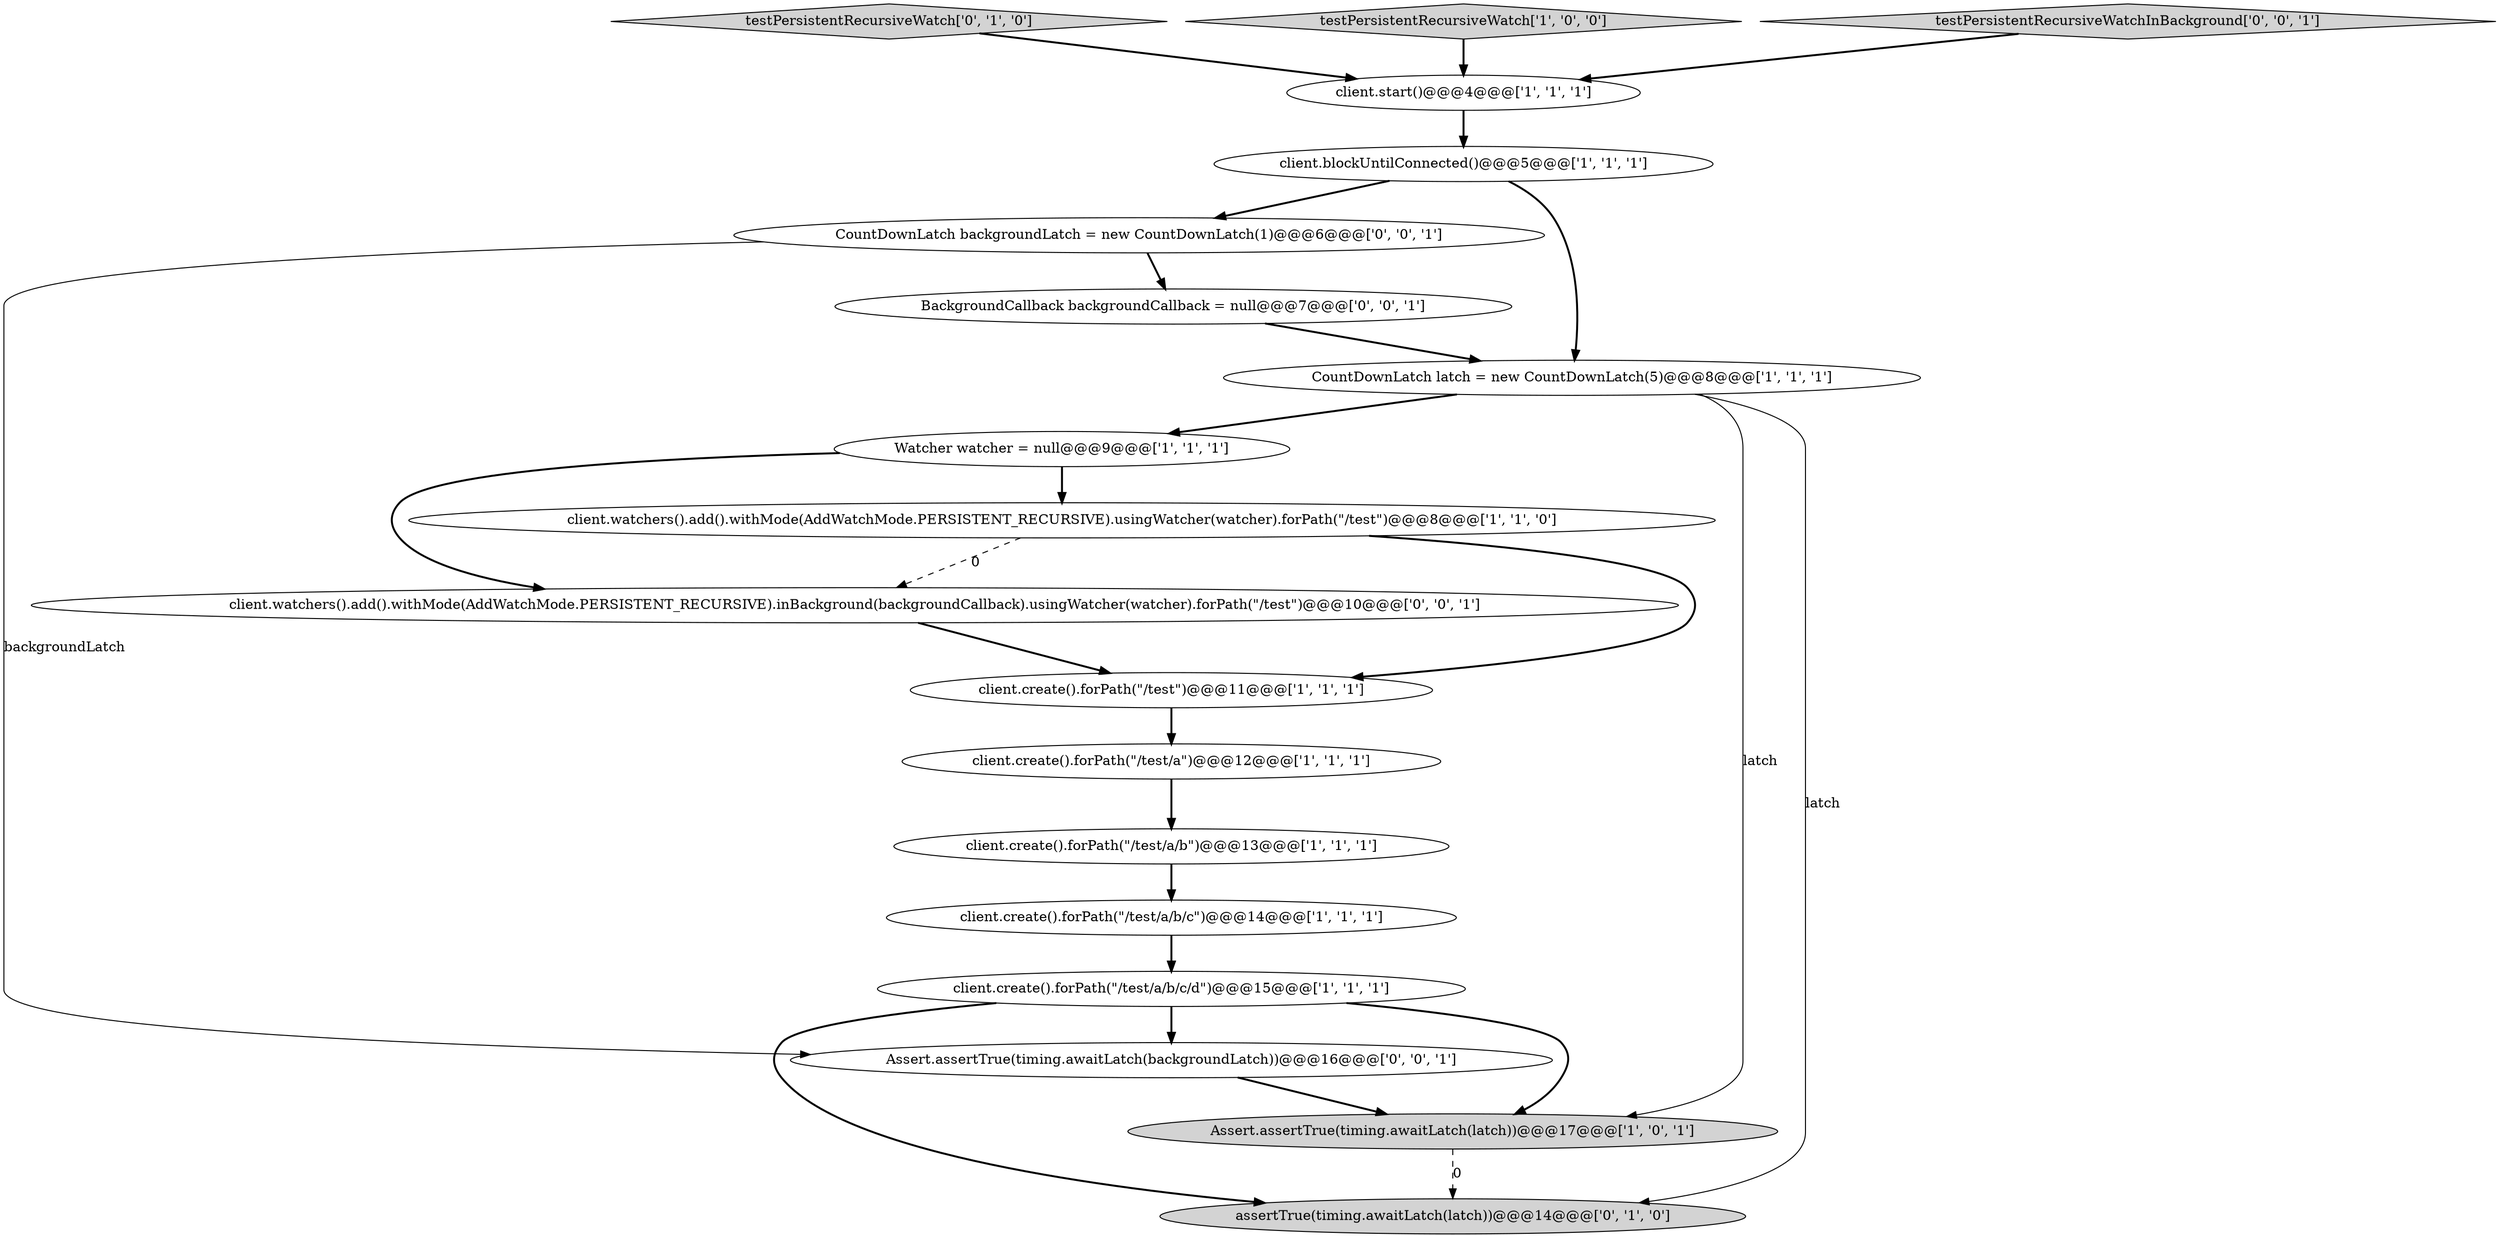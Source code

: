 digraph {
13 [style = filled, label = "testPersistentRecursiveWatch['0', '1', '0']", fillcolor = lightgray, shape = diamond image = "AAA0AAABBB2BBB"];
6 [style = filled, label = "client.blockUntilConnected()@@@5@@@['1', '1', '1']", fillcolor = white, shape = ellipse image = "AAA0AAABBB1BBB"];
8 [style = filled, label = "Watcher watcher = null@@@9@@@['1', '1', '1']", fillcolor = white, shape = ellipse image = "AAA0AAABBB1BBB"];
5 [style = filled, label = "client.start()@@@4@@@['1', '1', '1']", fillcolor = white, shape = ellipse image = "AAA0AAABBB1BBB"];
17 [style = filled, label = "client.watchers().add().withMode(AddWatchMode.PERSISTENT_RECURSIVE).inBackground(backgroundCallback).usingWatcher(watcher).forPath(\"/test\")@@@10@@@['0', '0', '1']", fillcolor = white, shape = ellipse image = "AAA0AAABBB3BBB"];
0 [style = filled, label = "client.create().forPath(\"/test\")@@@11@@@['1', '1', '1']", fillcolor = white, shape = ellipse image = "AAA0AAABBB1BBB"];
1 [style = filled, label = "client.create().forPath(\"/test/a/b/c/d\")@@@15@@@['1', '1', '1']", fillcolor = white, shape = ellipse image = "AAA0AAABBB1BBB"];
2 [style = filled, label = "Assert.assertTrue(timing.awaitLatch(latch))@@@17@@@['1', '0', '1']", fillcolor = lightgray, shape = ellipse image = "AAA0AAABBB1BBB"];
7 [style = filled, label = "testPersistentRecursiveWatch['1', '0', '0']", fillcolor = lightgray, shape = diamond image = "AAA0AAABBB1BBB"];
9 [style = filled, label = "client.create().forPath(\"/test/a/b/c\")@@@14@@@['1', '1', '1']", fillcolor = white, shape = ellipse image = "AAA0AAABBB1BBB"];
12 [style = filled, label = "assertTrue(timing.awaitLatch(latch))@@@14@@@['0', '1', '0']", fillcolor = lightgray, shape = ellipse image = "AAA1AAABBB2BBB"];
16 [style = filled, label = "BackgroundCallback backgroundCallback = null@@@7@@@['0', '0', '1']", fillcolor = white, shape = ellipse image = "AAA0AAABBB3BBB"];
11 [style = filled, label = "client.create().forPath(\"/test/a/b\")@@@13@@@['1', '1', '1']", fillcolor = white, shape = ellipse image = "AAA0AAABBB1BBB"];
10 [style = filled, label = "client.create().forPath(\"/test/a\")@@@12@@@['1', '1', '1']", fillcolor = white, shape = ellipse image = "AAA0AAABBB1BBB"];
3 [style = filled, label = "CountDownLatch latch = new CountDownLatch(5)@@@8@@@['1', '1', '1']", fillcolor = white, shape = ellipse image = "AAA0AAABBB1BBB"];
18 [style = filled, label = "testPersistentRecursiveWatchInBackground['0', '0', '1']", fillcolor = lightgray, shape = diamond image = "AAA0AAABBB3BBB"];
4 [style = filled, label = "client.watchers().add().withMode(AddWatchMode.PERSISTENT_RECURSIVE).usingWatcher(watcher).forPath(\"/test\")@@@8@@@['1', '1', '0']", fillcolor = white, shape = ellipse image = "AAA0AAABBB1BBB"];
15 [style = filled, label = "CountDownLatch backgroundLatch = new CountDownLatch(1)@@@6@@@['0', '0', '1']", fillcolor = white, shape = ellipse image = "AAA0AAABBB3BBB"];
14 [style = filled, label = "Assert.assertTrue(timing.awaitLatch(backgroundLatch))@@@16@@@['0', '0', '1']", fillcolor = white, shape = ellipse image = "AAA0AAABBB3BBB"];
3->2 [style = solid, label="latch"];
8->4 [style = bold, label=""];
6->15 [style = bold, label=""];
1->12 [style = bold, label=""];
18->5 [style = bold, label=""];
11->9 [style = bold, label=""];
4->17 [style = dashed, label="0"];
10->11 [style = bold, label=""];
8->17 [style = bold, label=""];
1->14 [style = bold, label=""];
0->10 [style = bold, label=""];
16->3 [style = bold, label=""];
6->3 [style = bold, label=""];
3->8 [style = bold, label=""];
15->16 [style = bold, label=""];
7->5 [style = bold, label=""];
14->2 [style = bold, label=""];
3->12 [style = solid, label="latch"];
17->0 [style = bold, label=""];
5->6 [style = bold, label=""];
9->1 [style = bold, label=""];
1->2 [style = bold, label=""];
13->5 [style = bold, label=""];
4->0 [style = bold, label=""];
2->12 [style = dashed, label="0"];
15->14 [style = solid, label="backgroundLatch"];
}
